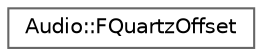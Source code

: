 digraph "Graphical Class Hierarchy"
{
 // INTERACTIVE_SVG=YES
 // LATEX_PDF_SIZE
  bgcolor="transparent";
  edge [fontname=Helvetica,fontsize=10,labelfontname=Helvetica,labelfontsize=10];
  node [fontname=Helvetica,fontsize=10,shape=box,height=0.2,width=0.4];
  rankdir="LR";
  Node0 [id="Node000000",label="Audio::FQuartzOffset",height=0.2,width=0.4,color="grey40", fillcolor="white", style="filled",URL="$d6/d79/structAudio_1_1FQuartzOffset.html",tooltip=" "];
}
